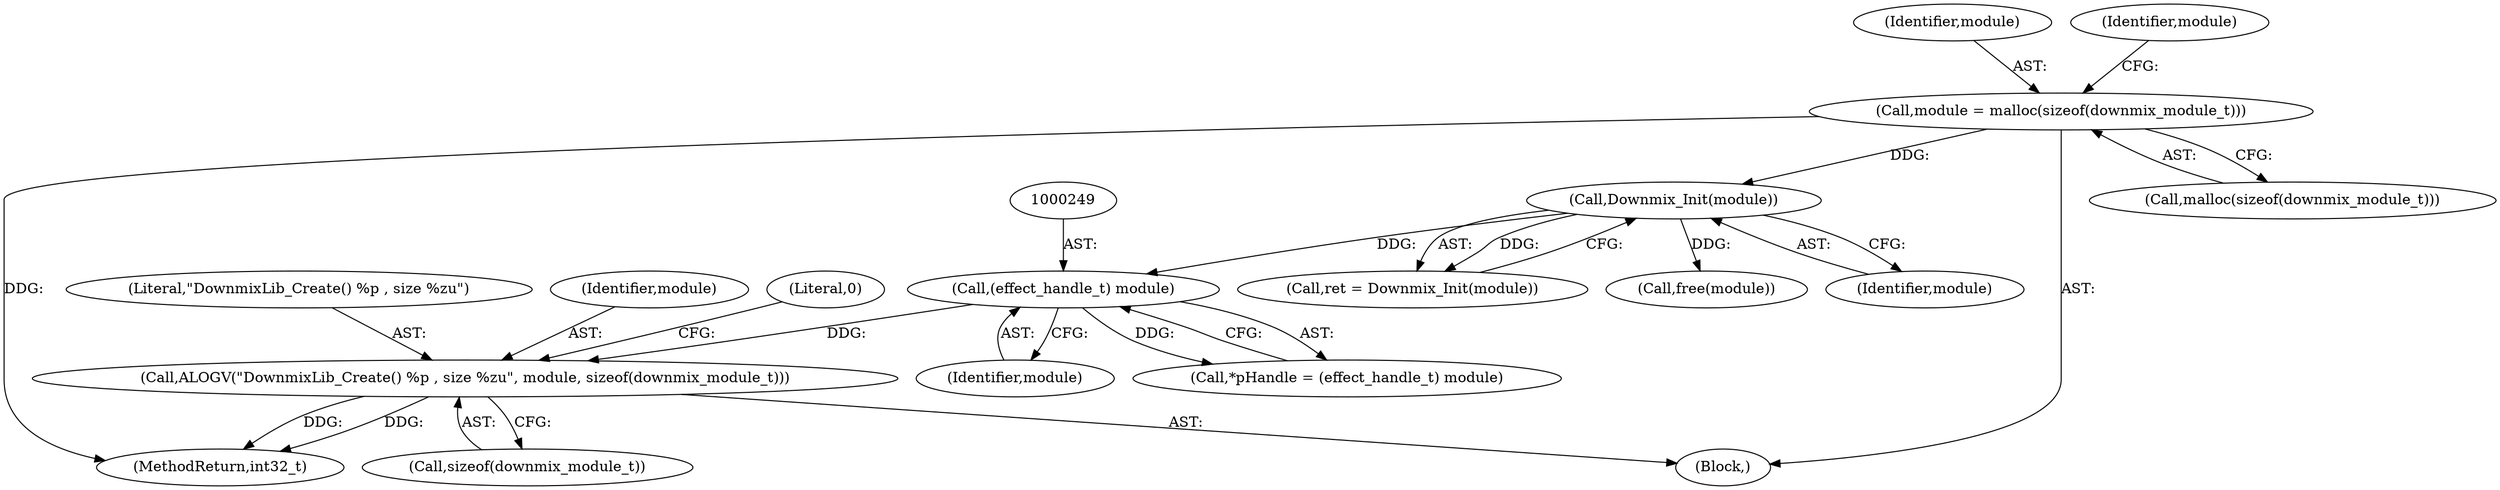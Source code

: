 digraph "0_Android_aeea52da00d210587fb3ed895de3d5f2e0264c88@pointer" {
"1000251" [label="(Call,ALOGV(\"DownmixLib_Create() %p , size %zu\", module, sizeof(downmix_module_t)))"];
"1000248" [label="(Call,(effect_handle_t) module)"];
"1000232" [label="(Call,Downmix_Init(module))"];
"1000212" [label="(Call,module = malloc(sizeof(downmix_module_t)))"];
"1000251" [label="(Call,ALOGV(\"DownmixLib_Create() %p , size %zu\", module, sizeof(downmix_module_t)))"];
"1000213" [label="(Identifier,module)"];
"1000233" [label="(Identifier,module)"];
"1000232" [label="(Call,Downmix_Init(module))"];
"1000219" [label="(Identifier,module)"];
"1000105" [label="(Block,)"];
"1000230" [label="(Call,ret = Downmix_Init(module))"];
"1000258" [label="(MethodReturn,int32_t)"];
"1000212" [label="(Call,module = malloc(sizeof(downmix_module_t)))"];
"1000252" [label="(Literal,\"DownmixLib_Create() %p , size %zu\")"];
"1000253" [label="(Identifier,module)"];
"1000214" [label="(Call,malloc(sizeof(downmix_module_t)))"];
"1000245" [label="(Call,*pHandle = (effect_handle_t) module)"];
"1000241" [label="(Call,free(module))"];
"1000257" [label="(Literal,0)"];
"1000250" [label="(Identifier,module)"];
"1000254" [label="(Call,sizeof(downmix_module_t))"];
"1000248" [label="(Call,(effect_handle_t) module)"];
"1000251" -> "1000105"  [label="AST: "];
"1000251" -> "1000254"  [label="CFG: "];
"1000252" -> "1000251"  [label="AST: "];
"1000253" -> "1000251"  [label="AST: "];
"1000254" -> "1000251"  [label="AST: "];
"1000257" -> "1000251"  [label="CFG: "];
"1000251" -> "1000258"  [label="DDG: "];
"1000251" -> "1000258"  [label="DDG: "];
"1000248" -> "1000251"  [label="DDG: "];
"1000248" -> "1000245"  [label="AST: "];
"1000248" -> "1000250"  [label="CFG: "];
"1000249" -> "1000248"  [label="AST: "];
"1000250" -> "1000248"  [label="AST: "];
"1000245" -> "1000248"  [label="CFG: "];
"1000248" -> "1000245"  [label="DDG: "];
"1000232" -> "1000248"  [label="DDG: "];
"1000232" -> "1000230"  [label="AST: "];
"1000232" -> "1000233"  [label="CFG: "];
"1000233" -> "1000232"  [label="AST: "];
"1000230" -> "1000232"  [label="CFG: "];
"1000232" -> "1000230"  [label="DDG: "];
"1000212" -> "1000232"  [label="DDG: "];
"1000232" -> "1000241"  [label="DDG: "];
"1000212" -> "1000105"  [label="AST: "];
"1000212" -> "1000214"  [label="CFG: "];
"1000213" -> "1000212"  [label="AST: "];
"1000214" -> "1000212"  [label="AST: "];
"1000219" -> "1000212"  [label="CFG: "];
"1000212" -> "1000258"  [label="DDG: "];
}
